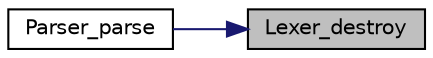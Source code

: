 digraph "Lexer_destroy"
{
 // LATEX_PDF_SIZE
  bgcolor="transparent";
  edge [fontname="Helvetica",fontsize="10",labelfontname="Helvetica",labelfontsize="10"];
  node [fontname="Helvetica",fontsize="10",shape=record];
  rankdir="RL";
  Node1 [label="Lexer_destroy",height=0.2,width=0.4,color="black", fillcolor="grey75", style="filled", fontcolor="black",tooltip="Destroy lexer and release all it's dynamic resources."];
  Node1 -> Node2 [dir="back",color="midnightblue",fontsize="10",style="solid",fontname="Helvetica"];
  Node2 [label="Parser_parse",height=0.2,width=0.4,color="black",URL="$dd/da8/group__parser.html#ga4751cccabdd1c5c339985ac51d46002f",tooltip=" "];
}
